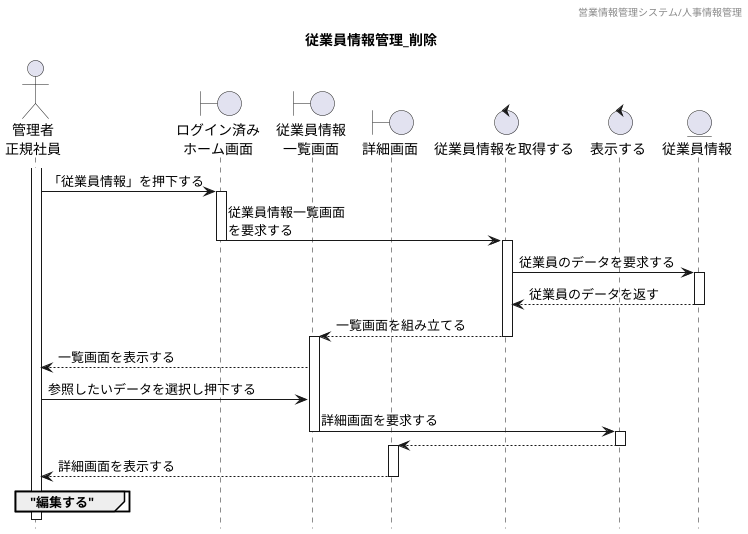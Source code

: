 @startuml シーケンス図
' 下アイコン除去
hide footbox
' ヘッダー
header 営業情報管理システム/人事情報管理
' タイトル
title 従業員情報管理_削除


' アイコン
actor "管理者\n正規社員" as a1
boundary "ログイン済み\nホーム画面" as b1
boundary "従業員情報\n一覧画面" as b2
boundary "詳細画面" as b3
control "従業員情報を取得する" as c1
control "表示する" as c2
entity "従業員情報" as e1



' ログイン済みホーム画面から一覧表示までのシーケンス
activate a1
a1 -> b1 : 「従業員情報」を押下する
activate b1
b1 -> c1 : 従業員情報一覧画面\nを要求する
deactivate
activate c1

c1 -> e1 : 従業員のデータを要求する
activate e1
c1 <-- e1 : 従業員のデータを返す
deactivate
b2 <-- c1 : 一覧画面を組み立てる
deactivate
activate b2
a1 <-- b2 : 一覧画面を表示する


' 詳細画面表示までのシーケンス
a1 -> b2 : 参照したいデータを選択し押下する
b2 -> c2 : 詳細画面を要求する
deactivate
activate c2
b3 <-- c2
deactivate
activate b3
a1 <-- b3 : 詳細画面を表示する
deactivate


' 従業員情報を削除するシーケンス
group "編集する"



end


@enduml